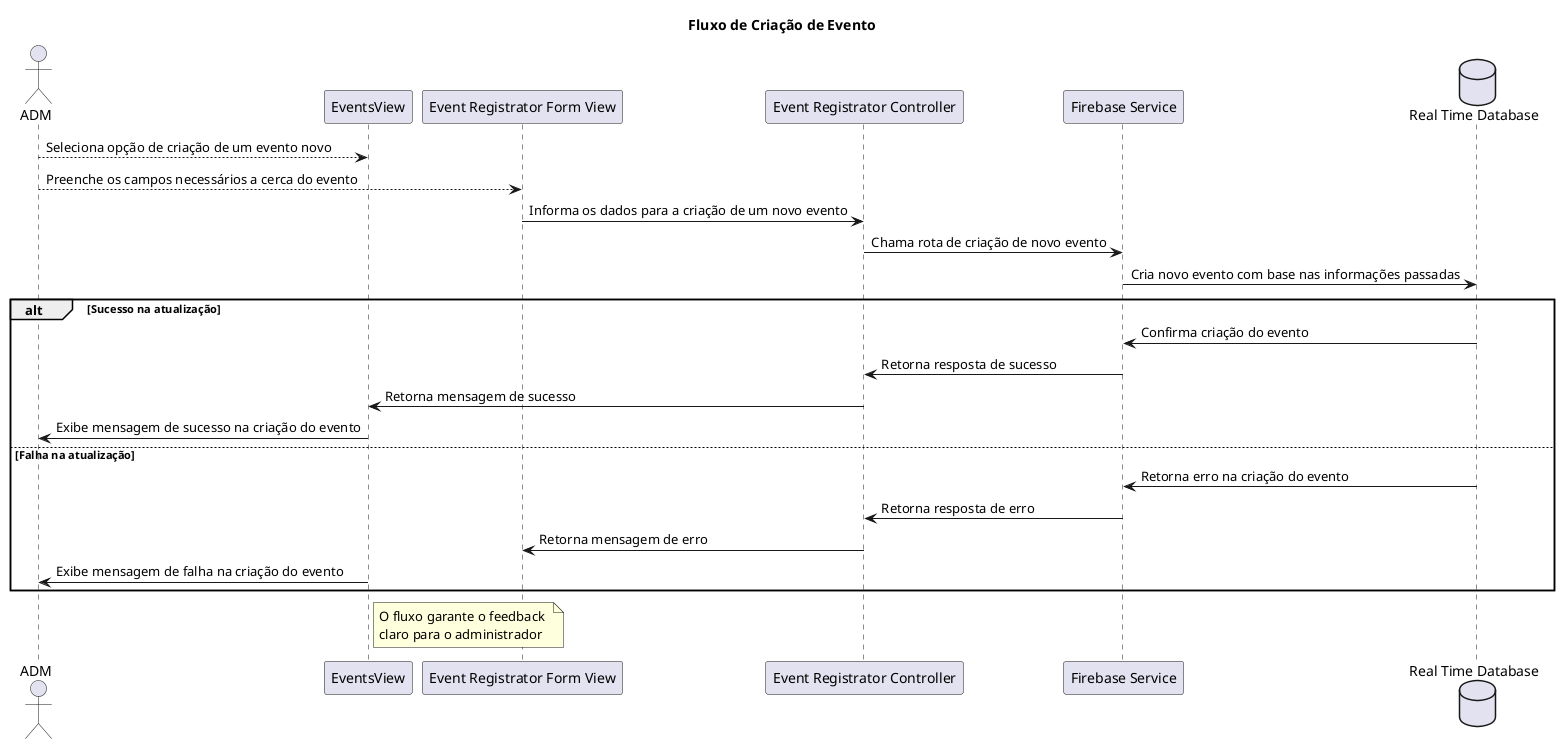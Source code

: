 @startuml pe_na_pedra_sequence_diagram_4

title Fluxo de Criação de Evento

actor ADM as adm

participant "EventsView" as eventsView
participant "Event Registrator Form View" as eventRegistratorFormView
participant "Event Registrator Controller" as eventRegistratorController
participant "Firebase Service" as firebase
database "Real Time Database" as realTimeDatabase

adm --> eventsView : Seleciona opção de criação de um evento novo
adm --> eventRegistratorFormView : Preenche os campos necessários a cerca do evento
eventRegistratorFormView -> eventRegistratorController : Informa os dados para a criação de um novo evento
eventRegistratorController -> firebase: Chama rota de criação de novo evento 
firebase -> realTimeDatabase : Cria novo evento com base nas informações passadas

alt Sucesso na atualização
  realTimeDatabase -> firebase: Confirma criação do evento
  firebase -> eventRegistratorController : Retorna resposta de sucesso
  eventRegistratorController -> eventsView : Retorna mensagem de sucesso
  eventsView -> adm : Exibe mensagem de sucesso na criação do evento
else Falha na atualização
  realTimeDatabase -> firebase : Retorna erro na criação do evento
  firebase -> eventRegistratorController : Retorna resposta de erro
  eventRegistratorController -> eventRegistratorFormView : Retorna mensagem de erro
  eventsView -> adm : Exibe mensagem de falha na criação do evento
end

note right of eventsView
  O fluxo garante o feedback 
  claro para o administrador
end note

@enduml
